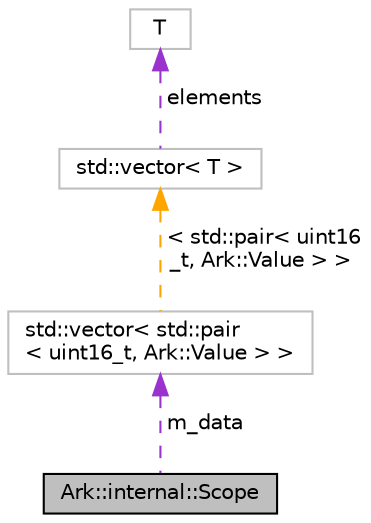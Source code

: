 digraph "Ark::internal::Scope"
{
 // INTERACTIVE_SVG=YES
 // LATEX_PDF_SIZE
  edge [fontname="Helvetica",fontsize="10",labelfontname="Helvetica",labelfontsize="10"];
  node [fontname="Helvetica",fontsize="10",shape=record];
  Node1 [label="Ark::internal::Scope",height=0.2,width=0.4,color="black", fillcolor="grey75", style="filled", fontcolor="black",tooltip="A class to handle the VM scope more efficiently."];
  Node2 -> Node1 [dir="back",color="darkorchid3",fontsize="10",style="dashed",label=" m_data" ,fontname="Helvetica"];
  Node2 [label="std::vector\< std::pair\l\< uint16_t, Ark::Value \> \>",height=0.2,width=0.4,color="grey75", fillcolor="white", style="filled",tooltip=" "];
  Node3 -> Node2 [dir="back",color="orange",fontsize="10",style="dashed",label=" \< std::pair\< uint16\l_t, Ark::Value \> \>" ,fontname="Helvetica"];
  Node3 [label="std::vector\< T \>",height=0.2,width=0.4,color="grey75", fillcolor="white", style="filled",tooltip=" "];
  Node4 -> Node3 [dir="back",color="darkorchid3",fontsize="10",style="dashed",label=" elements" ,fontname="Helvetica"];
  Node4 [label="T",height=0.2,width=0.4,color="grey75", fillcolor="white", style="filled",tooltip=" "];
}
